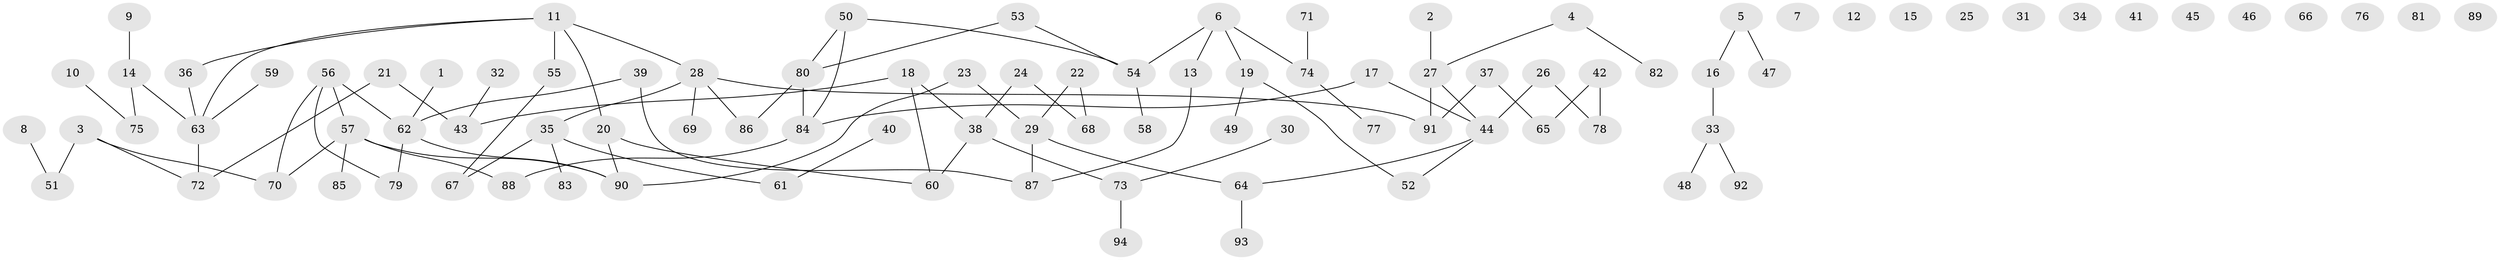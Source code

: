 // coarse degree distribution, {3: 0.20588235294117646, 1: 0.23529411764705882, 4: 0.17647058823529413, 5: 0.08823529411764706, 2: 0.29411764705882354}
// Generated by graph-tools (version 1.1) at 2025/35/03/04/25 23:35:44]
// undirected, 94 vertices, 97 edges
graph export_dot {
  node [color=gray90,style=filled];
  1;
  2;
  3;
  4;
  5;
  6;
  7;
  8;
  9;
  10;
  11;
  12;
  13;
  14;
  15;
  16;
  17;
  18;
  19;
  20;
  21;
  22;
  23;
  24;
  25;
  26;
  27;
  28;
  29;
  30;
  31;
  32;
  33;
  34;
  35;
  36;
  37;
  38;
  39;
  40;
  41;
  42;
  43;
  44;
  45;
  46;
  47;
  48;
  49;
  50;
  51;
  52;
  53;
  54;
  55;
  56;
  57;
  58;
  59;
  60;
  61;
  62;
  63;
  64;
  65;
  66;
  67;
  68;
  69;
  70;
  71;
  72;
  73;
  74;
  75;
  76;
  77;
  78;
  79;
  80;
  81;
  82;
  83;
  84;
  85;
  86;
  87;
  88;
  89;
  90;
  91;
  92;
  93;
  94;
  1 -- 62;
  2 -- 27;
  3 -- 51;
  3 -- 70;
  3 -- 72;
  4 -- 27;
  4 -- 82;
  5 -- 16;
  5 -- 47;
  6 -- 13;
  6 -- 19;
  6 -- 54;
  6 -- 74;
  8 -- 51;
  9 -- 14;
  10 -- 75;
  11 -- 20;
  11 -- 28;
  11 -- 36;
  11 -- 55;
  11 -- 63;
  13 -- 87;
  14 -- 63;
  14 -- 75;
  16 -- 33;
  17 -- 44;
  17 -- 84;
  18 -- 38;
  18 -- 43;
  18 -- 60;
  19 -- 49;
  19 -- 52;
  20 -- 60;
  20 -- 90;
  21 -- 43;
  21 -- 72;
  22 -- 29;
  22 -- 68;
  23 -- 29;
  23 -- 90;
  24 -- 38;
  24 -- 68;
  26 -- 44;
  26 -- 78;
  27 -- 44;
  27 -- 91;
  28 -- 35;
  28 -- 69;
  28 -- 86;
  28 -- 91;
  29 -- 64;
  29 -- 87;
  30 -- 73;
  32 -- 43;
  33 -- 48;
  33 -- 92;
  35 -- 61;
  35 -- 67;
  35 -- 83;
  36 -- 63;
  37 -- 65;
  37 -- 91;
  38 -- 60;
  38 -- 73;
  39 -- 62;
  39 -- 87;
  40 -- 61;
  42 -- 65;
  42 -- 78;
  44 -- 52;
  44 -- 64;
  50 -- 54;
  50 -- 80;
  50 -- 84;
  53 -- 54;
  53 -- 80;
  54 -- 58;
  55 -- 67;
  56 -- 57;
  56 -- 62;
  56 -- 70;
  56 -- 79;
  57 -- 70;
  57 -- 85;
  57 -- 88;
  57 -- 90;
  59 -- 63;
  62 -- 79;
  62 -- 90;
  63 -- 72;
  64 -- 93;
  71 -- 74;
  73 -- 94;
  74 -- 77;
  80 -- 84;
  80 -- 86;
  84 -- 88;
}
